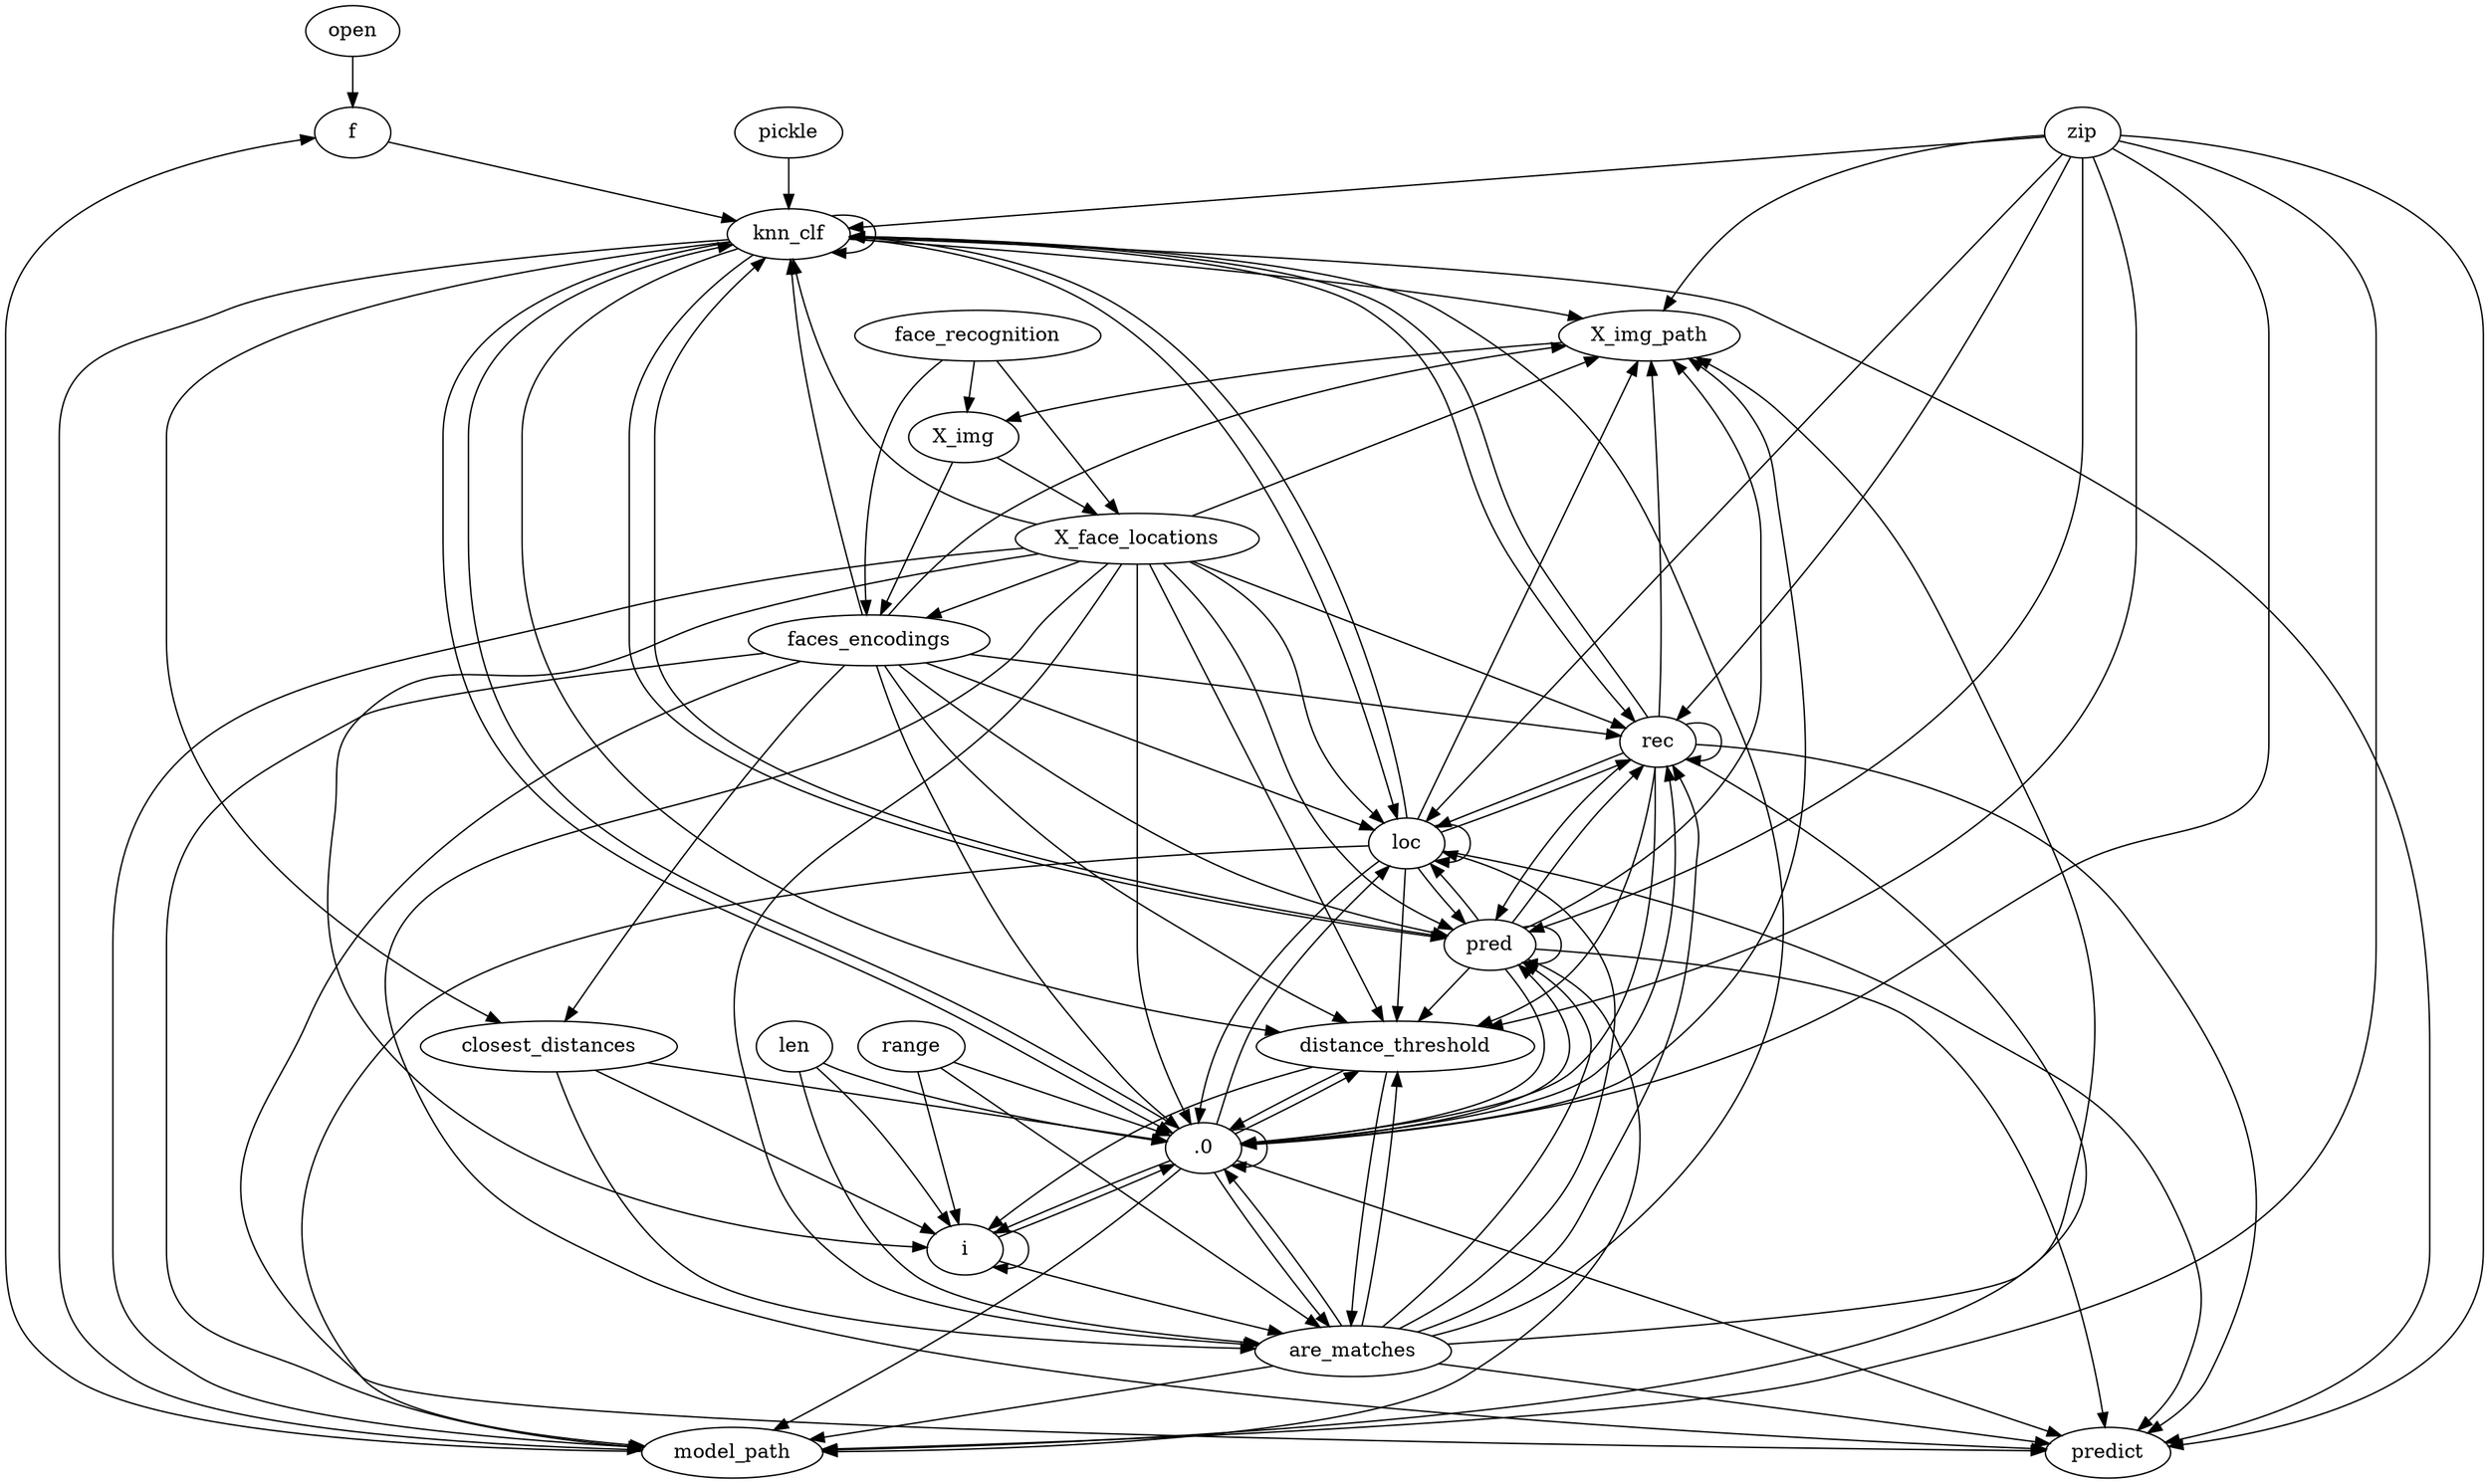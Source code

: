 strict digraph {open->f
model_path->f
f->knn_clf
pickle->knn_clf
X_img_path->X_img
face_recognition->X_img
face_recognition->X_face_locations
X_img->X_face_locations
face_recognition->faces_encodings
X_img->faces_encodings
X_face_locations->faces_encodings
knn_clf->closest_distances
faces_encodings->closest_distances
.0->.0
len->.0
range->.0
i->.0
distance_threshold->.0
X_face_locations->.0
closest_distances->.0
len->i
range->i
.0->i
i->i
distance_threshold->i
X_face_locations->i
closest_distances->i
len->are_matches
range->are_matches
distance_threshold->are_matches
X_face_locations->are_matches
closest_distances->are_matches
.0->are_matches
i->are_matches
.0->.0
X_face_locations->.0
zip->.0
knn_clf->.0
faces_encodings->.0
are_matches->.0
pred->.0
loc->.0
rec->.0
zip->pred
knn_clf->pred
X_face_locations->pred
faces_encodings->pred
.0->pred
are_matches->pred
pred->pred
loc->pred
rec->pred
zip->loc
knn_clf->loc
X_face_locations->loc
faces_encodings->loc
.0->loc
are_matches->loc
pred->loc
loc->loc
rec->loc
zip->rec
knn_clf->rec
X_face_locations->rec
faces_encodings->rec
.0->rec
are_matches->rec
pred->rec
loc->rec
rec->rec
zip->X_img_path
knn_clf->X_img_path
X_face_locations->X_img_path
faces_encodings->X_img_path
.0->X_img_path
are_matches->X_img_path
pred->X_img_path
loc->X_img_path
rec->X_img_path
zip->knn_clf
knn_clf->knn_clf
X_face_locations->knn_clf
faces_encodings->knn_clf
.0->knn_clf
are_matches->knn_clf
pred->knn_clf
loc->knn_clf
rec->knn_clf
zip->model_path
knn_clf->model_path
X_face_locations->model_path
faces_encodings->model_path
.0->model_path
are_matches->model_path
pred->model_path
loc->model_path
rec->model_path
zip->distance_threshold
knn_clf->distance_threshold
X_face_locations->distance_threshold
faces_encodings->distance_threshold
.0->distance_threshold
are_matches->distance_threshold
pred->distance_threshold
loc->distance_threshold
rec->distance_threshold
zip->predict
knn_clf->predict
X_face_locations->predict
faces_encodings->predict
.0->predict
are_matches->predict
pred->predict
loc->predict
rec->predict
open->f
model_path->f
f->knn_clf
pickle->knn_clf
X_img_path->X_img
face_recognition->X_img
face_recognition->X_face_locations
X_img->X_face_locations
face_recognition->faces_encodings
X_img->faces_encodings
X_face_locations->faces_encodings
knn_clf->closest_distances
faces_encodings->closest_distances
.0->.0
len->.0
range->.0
i->.0
distance_threshold->.0
X_face_locations->.0
closest_distances->.0
len->i
range->i
.0->i
i->i
distance_threshold->i
X_face_locations->i
closest_distances->i
len->are_matches
range->are_matches
distance_threshold->are_matches
X_face_locations->are_matches
closest_distances->are_matches
.0->are_matches
i->are_matches
.0->.0
X_face_locations->.0
zip->.0
knn_clf->.0
faces_encodings->.0
are_matches->.0
pred->.0
loc->.0
rec->.0
zip->pred
knn_clf->pred
X_face_locations->pred
faces_encodings->pred
.0->pred
are_matches->pred
pred->pred
loc->pred
rec->pred
zip->loc
knn_clf->loc
X_face_locations->loc
faces_encodings->loc
.0->loc
are_matches->loc
pred->loc
loc->loc
rec->loc
zip->rec
knn_clf->rec
X_face_locations->rec
faces_encodings->rec
.0->rec
are_matches->rec
pred->rec
loc->rec
rec->rec
}